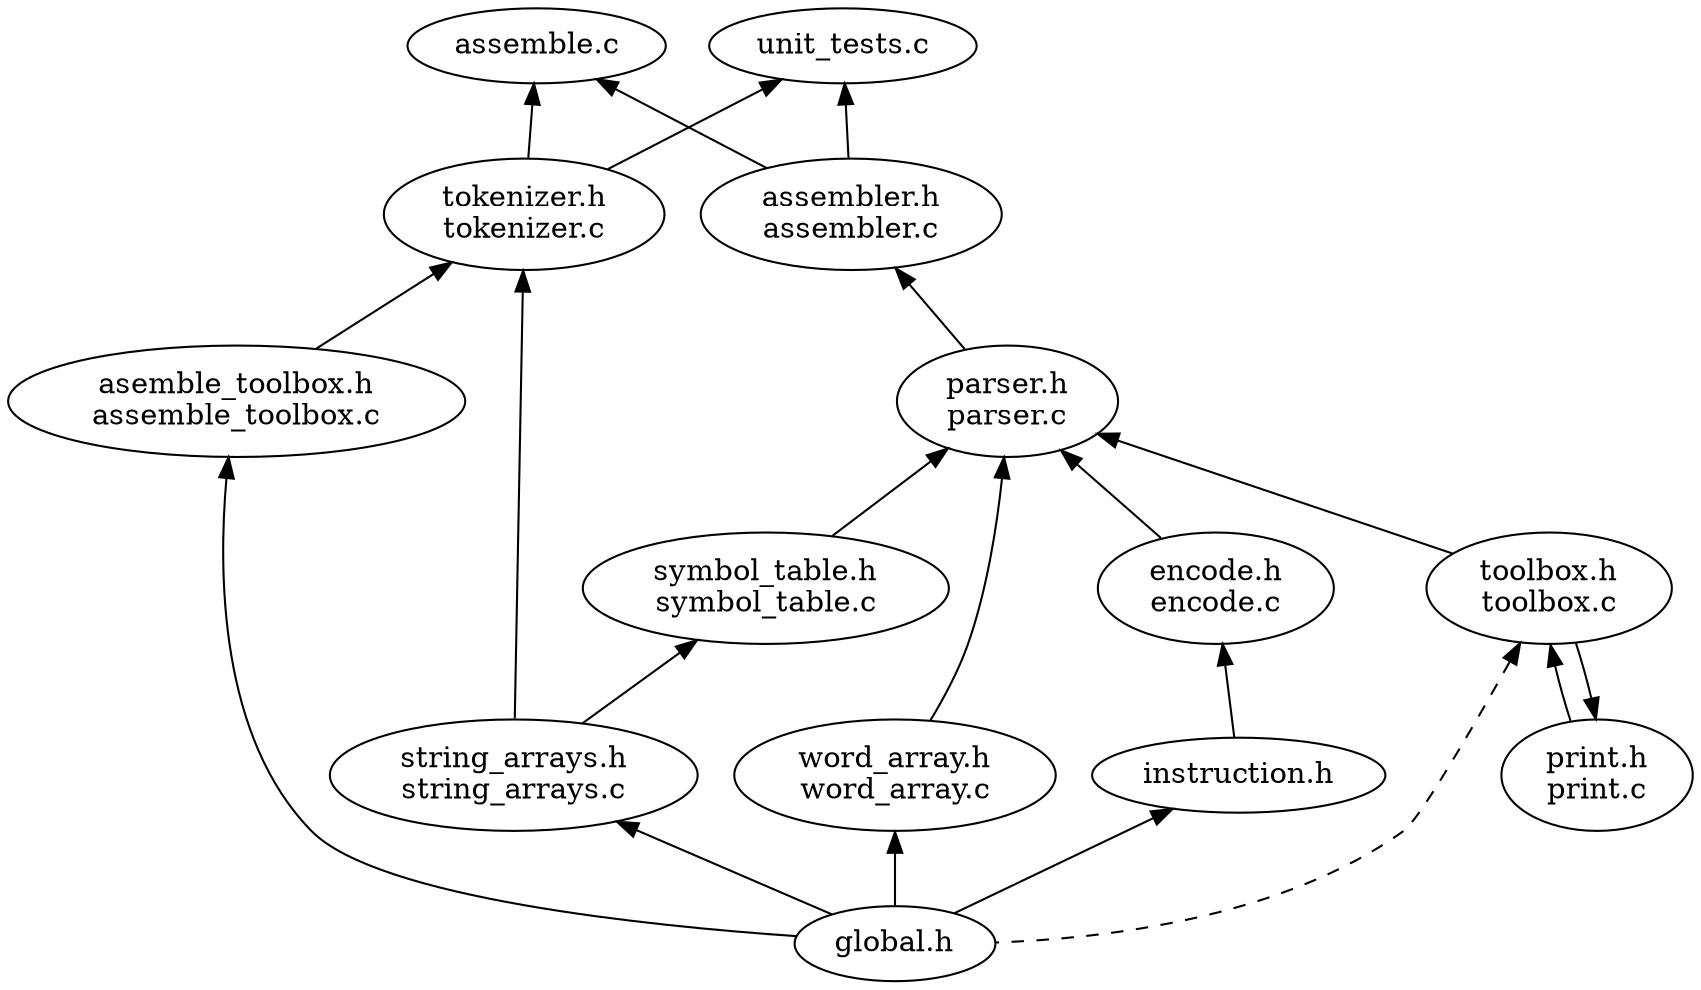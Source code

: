 digraph G {
"assemble.c" -> "tokenizer.h\ntokenizer.c" [dir=back]
"assemble.c" -> "assembler.h\nassembler.c" [dir=back]
"unit_tests.c" -> "tokenizer.h\ntokenizer.c" [dir=back]
"unit_tests.c" -> "assembler.h\nassembler.c" [dir=back]
"tokenizer.h\ntokenizer.c" -> "asemble_toolbox.h\nassemble_toolbox.c" [dir=back]
"assembler.h\nassembler.c" -> "parser.h\nparser.c" [dir=back]
"parser.h\nparser.c" -> "symbol_table.h\nsymbol_table.c" [dir=back]
"parser.h\nparser.c" -> "toolbox.h\ntoolbox.c" [dir=back]
"parser.h\nparser.c" -> "word_array.h\nword_array.c" [dir=back]
"parser.h\nparser.c" -> "encode.h\nencode.c" [dir=back]
"tokenizer.h\ntokenizer.c" -> "string_arrays.h\nstring_arrays.c" [dir=back]
"symbol_table.h\nsymbol_table.c" -> "string_arrays.h\nstring_arrays.c" [dir=back]
"encode.h\nencode.c" -> "instruction.h" [dir=back]
"toolbox.h\ntoolbox.c" -> "print.h\nprint.c" [dir=back]
"toolbox.h\ntoolbox.c" -> "global.h" [dir=back, style=dashed]
"word_array.h\nword_array.c" -> "global.h" [dir=back]
"string_arrays.h\nstring_arrays.c" -> "global.h" [dir=back]
"instruction.h" -> "global.h" [dir=back]
"print.h\nprint.c" -> "toolbox.h\ntoolbox.c" [dir=back]
"asemble_toolbox.h\nassemble_toolbox.c" -> "global.h" [dir=back]
}
